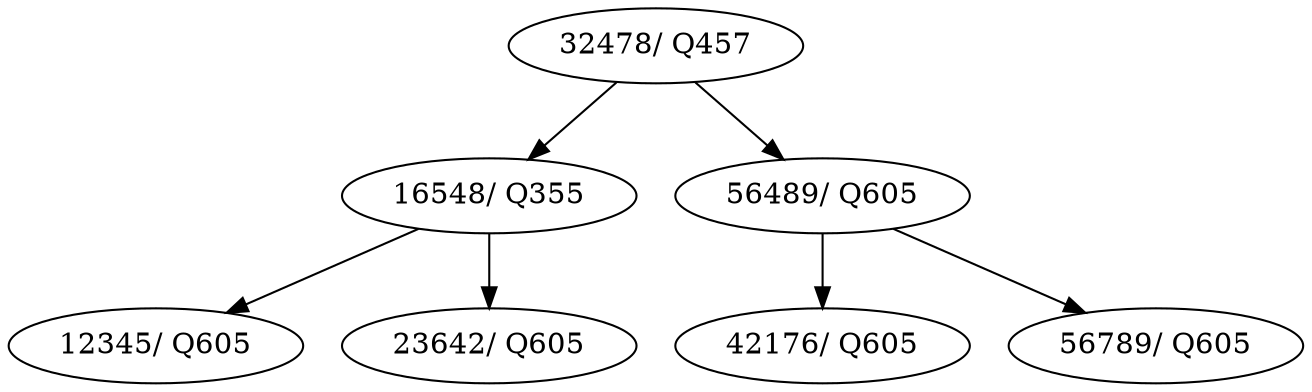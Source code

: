 digraph G{
nodo_32478 [label="32478/ Q457"]
nodo_32478 -> nodo_16548
nodo_16548 [label="16548/ Q355"]
nodo_16548 -> nodo_12345
nodo_12345 [label="12345/ Q605"]
nodo_16548 -> nodo_23642
nodo_23642 [label="23642/ Q605"]
nodo_32478 -> nodo_56489
nodo_56489 [label="56489/ Q605"]
nodo_56489 -> nodo_42176
nodo_42176 [label="42176/ Q605"]
nodo_56489 -> nodo_56789
nodo_56789 [label="56789/ Q605"]

}